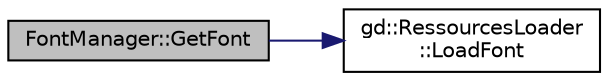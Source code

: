digraph "FontManager::GetFont"
{
  edge [fontname="Helvetica",fontsize="10",labelfontname="Helvetica",labelfontsize="10"];
  node [fontname="Helvetica",fontsize="10",shape=record];
  rankdir="LR";
  Node1 [label="FontManager::GetFont",height=0.2,width=0.4,color="black", fillcolor="grey75", style="filled" fontcolor="black"];
  Node1 -> Node2 [color="midnightblue",fontsize="10",style="solid",fontname="Helvetica"];
  Node2 [label="gd::RessourcesLoader\l::LoadFont",height=0.2,width=0.4,color="black", fillcolor="white", style="filled",URL="$da/de2/classgd_1_1_ressources_loader.html#a75130f628acaa95cf50139c5efb079c5"];
}
